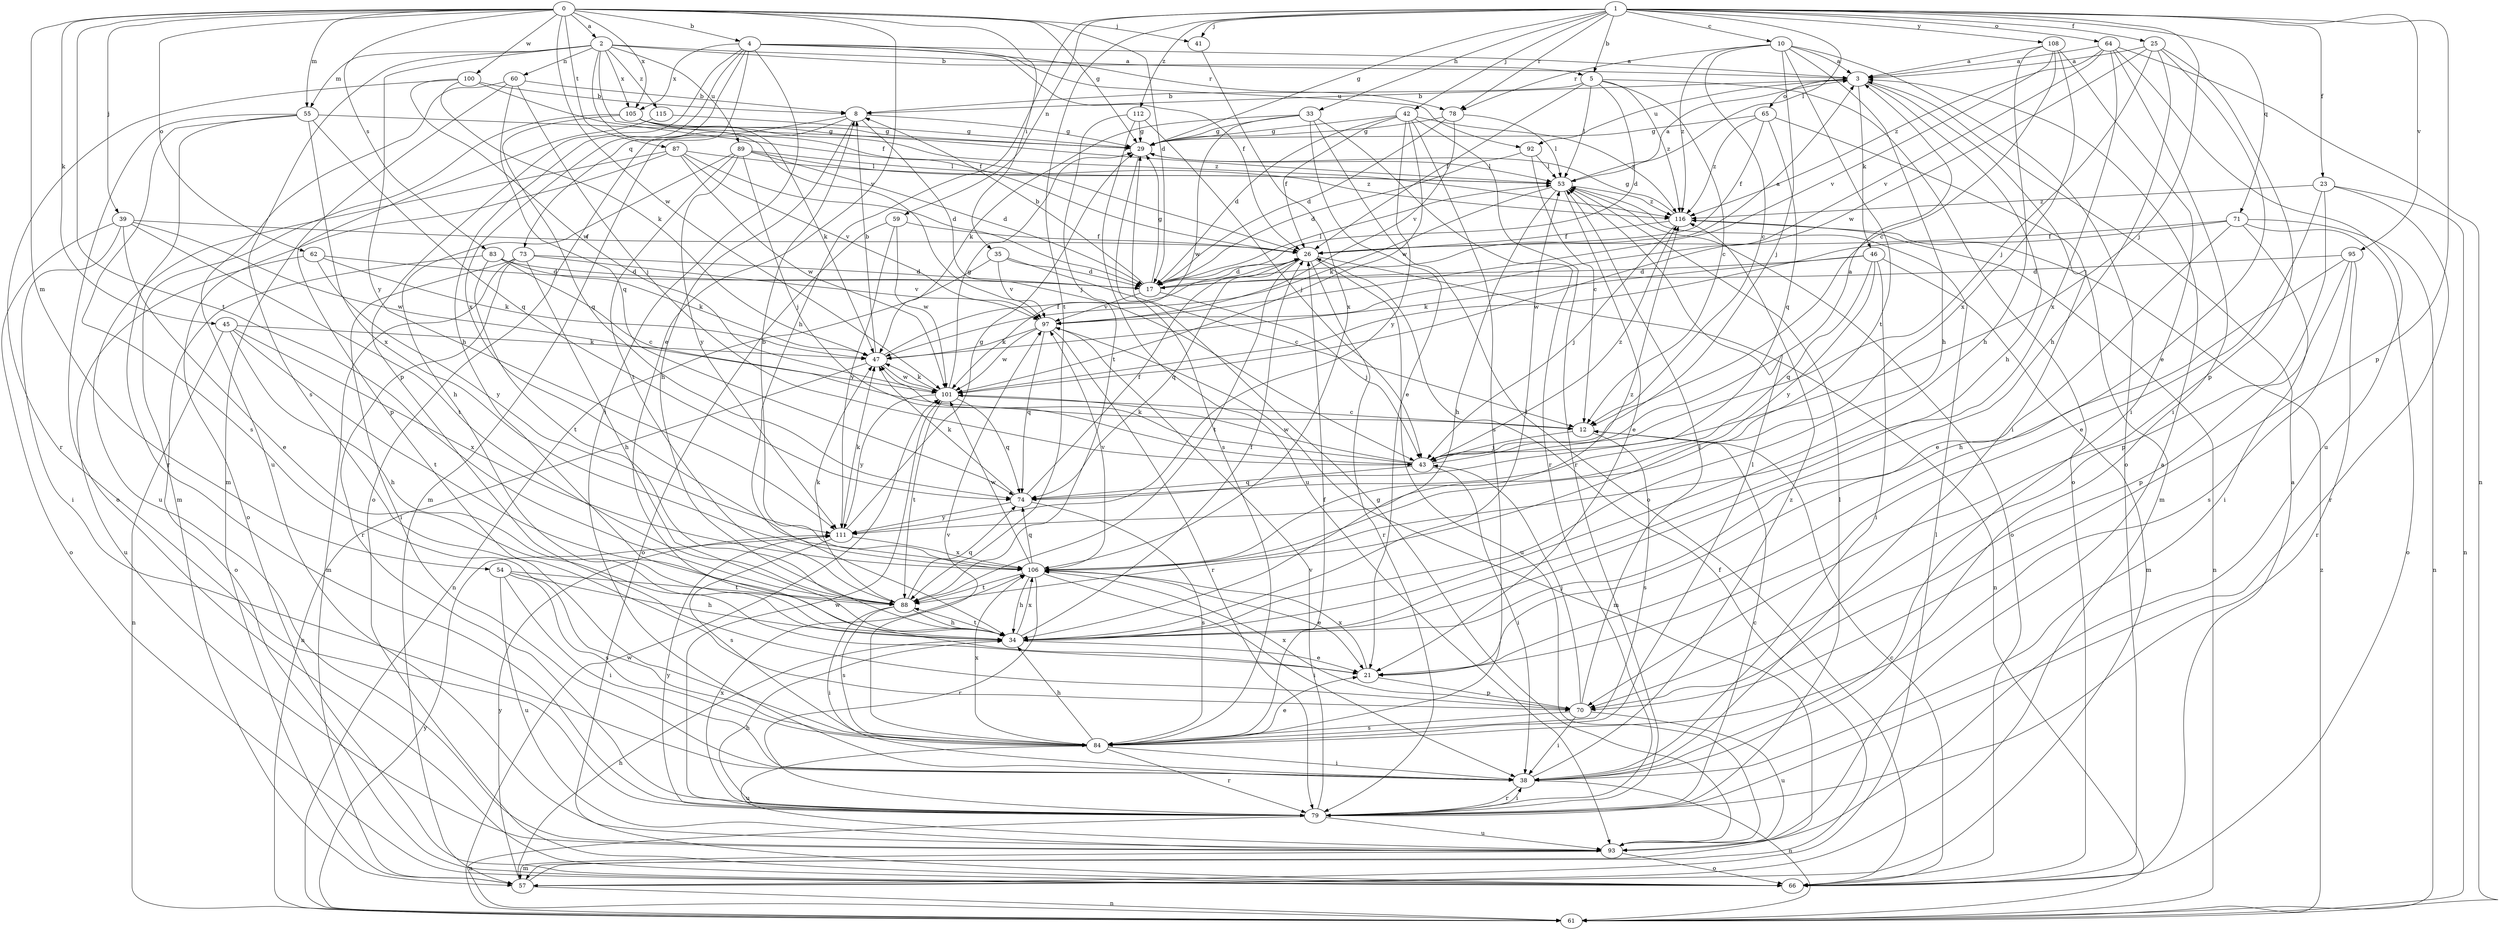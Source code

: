 strict digraph  {
0;
1;
2;
3;
4;
5;
8;
10;
12;
17;
21;
23;
25;
26;
29;
33;
34;
35;
38;
39;
41;
42;
43;
45;
46;
47;
53;
54;
55;
57;
59;
60;
61;
62;
64;
65;
66;
70;
71;
73;
74;
78;
79;
83;
84;
87;
88;
89;
92;
93;
95;
97;
100;
101;
105;
106;
108;
111;
112;
115;
116;
0 -> 2  [label=a];
0 -> 4  [label=b];
0 -> 17  [label=d];
0 -> 21  [label=e];
0 -> 29  [label=g];
0 -> 35  [label=i];
0 -> 39  [label=j];
0 -> 41  [label=j];
0 -> 45  [label=k];
0 -> 54  [label=m];
0 -> 55  [label=m];
0 -> 62  [label=o];
0 -> 83  [label=s];
0 -> 87  [label=t];
0 -> 88  [label=t];
0 -> 100  [label=w];
0 -> 101  [label=w];
0 -> 105  [label=x];
1 -> 5  [label=b];
1 -> 10  [label=c];
1 -> 23  [label=f];
1 -> 25  [label=f];
1 -> 29  [label=g];
1 -> 33  [label=h];
1 -> 34  [label=h];
1 -> 41  [label=j];
1 -> 42  [label=j];
1 -> 43  [label=j];
1 -> 53  [label=l];
1 -> 59  [label=n];
1 -> 64  [label=o];
1 -> 70  [label=p];
1 -> 71  [label=q];
1 -> 78  [label=r];
1 -> 88  [label=t];
1 -> 95  [label=v];
1 -> 108  [label=y];
1 -> 112  [label=z];
2 -> 3  [label=a];
2 -> 5  [label=b];
2 -> 26  [label=f];
2 -> 55  [label=m];
2 -> 60  [label=n];
2 -> 84  [label=s];
2 -> 89  [label=u];
2 -> 97  [label=v];
2 -> 105  [label=x];
2 -> 111  [label=y];
2 -> 115  [label=z];
3 -> 8  [label=b];
3 -> 34  [label=h];
3 -> 38  [label=i];
3 -> 46  [label=k];
3 -> 65  [label=o];
3 -> 92  [label=u];
4 -> 3  [label=a];
4 -> 26  [label=f];
4 -> 34  [label=h];
4 -> 38  [label=i];
4 -> 70  [label=p];
4 -> 73  [label=q];
4 -> 78  [label=r];
4 -> 92  [label=u];
4 -> 105  [label=x];
4 -> 106  [label=x];
5 -> 8  [label=b];
5 -> 12  [label=c];
5 -> 17  [label=d];
5 -> 26  [label=f];
5 -> 53  [label=l];
5 -> 66  [label=o];
5 -> 116  [label=z];
8 -> 29  [label=g];
8 -> 34  [label=h];
8 -> 43  [label=j];
8 -> 57  [label=m];
8 -> 66  [label=o];
10 -> 3  [label=a];
10 -> 12  [label=c];
10 -> 34  [label=h];
10 -> 43  [label=j];
10 -> 66  [label=o];
10 -> 78  [label=r];
10 -> 88  [label=t];
10 -> 116  [label=z];
12 -> 43  [label=j];
12 -> 84  [label=s];
17 -> 3  [label=a];
17 -> 8  [label=b];
17 -> 29  [label=g];
17 -> 43  [label=j];
17 -> 53  [label=l];
17 -> 97  [label=v];
21 -> 70  [label=p];
21 -> 106  [label=x];
23 -> 21  [label=e];
23 -> 61  [label=n];
23 -> 70  [label=p];
23 -> 79  [label=r];
23 -> 116  [label=z];
25 -> 3  [label=a];
25 -> 21  [label=e];
25 -> 34  [label=h];
25 -> 43  [label=j];
25 -> 70  [label=p];
25 -> 101  [label=w];
26 -> 17  [label=d];
26 -> 61  [label=n];
26 -> 74  [label=q];
26 -> 79  [label=r];
26 -> 88  [label=t];
26 -> 93  [label=u];
29 -> 53  [label=l];
29 -> 84  [label=s];
33 -> 21  [label=e];
33 -> 29  [label=g];
33 -> 47  [label=k];
33 -> 66  [label=o];
33 -> 79  [label=r];
33 -> 101  [label=w];
34 -> 21  [label=e];
34 -> 26  [label=f];
34 -> 53  [label=l];
34 -> 88  [label=t];
34 -> 106  [label=x];
35 -> 12  [label=c];
35 -> 17  [label=d];
35 -> 61  [label=n];
35 -> 97  [label=v];
38 -> 61  [label=n];
38 -> 79  [label=r];
38 -> 116  [label=z];
39 -> 21  [label=e];
39 -> 26  [label=f];
39 -> 38  [label=i];
39 -> 66  [label=o];
39 -> 88  [label=t];
39 -> 101  [label=w];
41 -> 106  [label=x];
42 -> 17  [label=d];
42 -> 26  [label=f];
42 -> 29  [label=g];
42 -> 79  [label=r];
42 -> 84  [label=s];
42 -> 101  [label=w];
42 -> 111  [label=y];
42 -> 116  [label=z];
43 -> 3  [label=a];
43 -> 38  [label=i];
43 -> 47  [label=k];
43 -> 74  [label=q];
43 -> 101  [label=w];
43 -> 116  [label=z];
45 -> 34  [label=h];
45 -> 47  [label=k];
45 -> 61  [label=n];
45 -> 88  [label=t];
45 -> 106  [label=x];
46 -> 17  [label=d];
46 -> 38  [label=i];
46 -> 47  [label=k];
46 -> 57  [label=m];
46 -> 74  [label=q];
46 -> 111  [label=y];
47 -> 8  [label=b];
47 -> 26  [label=f];
47 -> 61  [label=n];
47 -> 101  [label=w];
53 -> 3  [label=a];
53 -> 21  [label=e];
53 -> 34  [label=h];
53 -> 47  [label=k];
53 -> 66  [label=o];
53 -> 116  [label=z];
54 -> 34  [label=h];
54 -> 38  [label=i];
54 -> 84  [label=s];
54 -> 88  [label=t];
54 -> 93  [label=u];
55 -> 29  [label=g];
55 -> 66  [label=o];
55 -> 74  [label=q];
55 -> 79  [label=r];
55 -> 84  [label=s];
55 -> 106  [label=x];
57 -> 26  [label=f];
57 -> 34  [label=h];
57 -> 53  [label=l];
57 -> 61  [label=n];
57 -> 111  [label=y];
59 -> 26  [label=f];
59 -> 66  [label=o];
59 -> 101  [label=w];
59 -> 111  [label=y];
60 -> 8  [label=b];
60 -> 43  [label=j];
60 -> 57  [label=m];
60 -> 74  [label=q];
60 -> 93  [label=u];
61 -> 101  [label=w];
61 -> 111  [label=y];
61 -> 116  [label=z];
62 -> 17  [label=d];
62 -> 47  [label=k];
62 -> 93  [label=u];
62 -> 111  [label=y];
64 -> 3  [label=a];
64 -> 38  [label=i];
64 -> 61  [label=n];
64 -> 93  [label=u];
64 -> 97  [label=v];
64 -> 106  [label=x];
64 -> 116  [label=z];
65 -> 26  [label=f];
65 -> 29  [label=g];
65 -> 57  [label=m];
65 -> 74  [label=q];
65 -> 116  [label=z];
66 -> 3  [label=a];
66 -> 12  [label=c];
70 -> 38  [label=i];
70 -> 43  [label=j];
70 -> 53  [label=l];
70 -> 84  [label=s];
70 -> 93  [label=u];
70 -> 106  [label=x];
71 -> 21  [label=e];
71 -> 26  [label=f];
71 -> 38  [label=i];
71 -> 61  [label=n];
71 -> 66  [label=o];
71 -> 101  [label=w];
73 -> 17  [label=d];
73 -> 34  [label=h];
73 -> 38  [label=i];
73 -> 57  [label=m];
73 -> 79  [label=r];
73 -> 97  [label=v];
74 -> 26  [label=f];
74 -> 47  [label=k];
74 -> 84  [label=s];
74 -> 111  [label=y];
78 -> 17  [label=d];
78 -> 29  [label=g];
78 -> 53  [label=l];
78 -> 97  [label=v];
79 -> 12  [label=c];
79 -> 34  [label=h];
79 -> 38  [label=i];
79 -> 53  [label=l];
79 -> 61  [label=n];
79 -> 93  [label=u];
79 -> 97  [label=v];
79 -> 101  [label=w];
79 -> 106  [label=x];
79 -> 111  [label=y];
83 -> 12  [label=c];
83 -> 17  [label=d];
83 -> 47  [label=k];
83 -> 66  [label=o];
83 -> 88  [label=t];
84 -> 21  [label=e];
84 -> 26  [label=f];
84 -> 34  [label=h];
84 -> 38  [label=i];
84 -> 53  [label=l];
84 -> 79  [label=r];
84 -> 93  [label=u];
84 -> 97  [label=v];
84 -> 106  [label=x];
87 -> 17  [label=d];
87 -> 53  [label=l];
87 -> 66  [label=o];
87 -> 93  [label=u];
87 -> 97  [label=v];
87 -> 101  [label=w];
88 -> 34  [label=h];
88 -> 38  [label=i];
88 -> 47  [label=k];
88 -> 74  [label=q];
88 -> 84  [label=s];
89 -> 17  [label=d];
89 -> 34  [label=h];
89 -> 43  [label=j];
89 -> 53  [label=l];
89 -> 88  [label=t];
89 -> 111  [label=y];
89 -> 116  [label=z];
92 -> 12  [label=c];
92 -> 17  [label=d];
92 -> 53  [label=l];
93 -> 3  [label=a];
93 -> 29  [label=g];
93 -> 57  [label=m];
93 -> 66  [label=o];
95 -> 17  [label=d];
95 -> 34  [label=h];
95 -> 70  [label=p];
95 -> 79  [label=r];
95 -> 84  [label=s];
97 -> 47  [label=k];
97 -> 57  [label=m];
97 -> 74  [label=q];
97 -> 79  [label=r];
97 -> 101  [label=w];
100 -> 8  [label=b];
100 -> 26  [label=f];
100 -> 47  [label=k];
100 -> 79  [label=r];
100 -> 101  [label=w];
101 -> 12  [label=c];
101 -> 29  [label=g];
101 -> 47  [label=k];
101 -> 74  [label=q];
101 -> 88  [label=t];
101 -> 111  [label=y];
105 -> 29  [label=g];
105 -> 47  [label=k];
105 -> 53  [label=l];
105 -> 57  [label=m];
105 -> 74  [label=q];
105 -> 116  [label=z];
106 -> 8  [label=b];
106 -> 21  [label=e];
106 -> 34  [label=h];
106 -> 38  [label=i];
106 -> 74  [label=q];
106 -> 79  [label=r];
106 -> 88  [label=t];
106 -> 97  [label=v];
106 -> 101  [label=w];
106 -> 116  [label=z];
108 -> 3  [label=a];
108 -> 12  [label=c];
108 -> 34  [label=h];
108 -> 38  [label=i];
108 -> 97  [label=v];
108 -> 106  [label=x];
111 -> 29  [label=g];
111 -> 47  [label=k];
111 -> 84  [label=s];
111 -> 106  [label=x];
112 -> 29  [label=g];
112 -> 43  [label=j];
112 -> 88  [label=t];
112 -> 93  [label=u];
115 -> 29  [label=g];
115 -> 70  [label=p];
116 -> 26  [label=f];
116 -> 29  [label=g];
116 -> 43  [label=j];
116 -> 61  [label=n];
}
